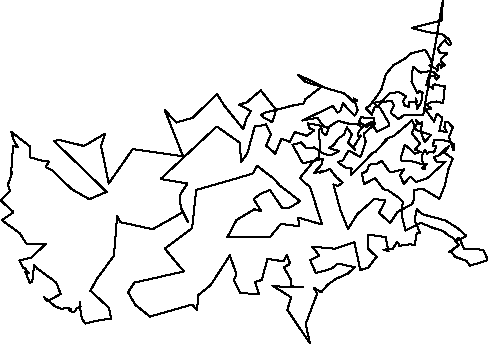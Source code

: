 unitsize(0.001cm);
draw((7810,6053)--(7798,5709));
draw((7798,5709)--(7264,5575));
draw((7264,5575)--(7324,5560));
draw((7324,5560)--(7547,5503));
draw((7547,5503)--(7744,5476));
draw((7744,5476)--(7821,5457));
draw((7821,5457)--(7874,5405));
draw((7874,5405)--(7883,5408));
draw((7883,5408)--(7927,5365));
draw((7927,5365)--(7962,5287));
draw((7962,5287)--(7913,5280));
draw((7913,5280)--(7848,5358));
draw((7848,5358)--(7802,5317));
draw((7802,5317)--(7724,5210));
draw((7724,5210)--(7759,5143));
draw((7759,5143)--(7890,5130));
draw((7890,5130)--(7790,5038));
draw((7790,5038)--(7772,4989));
draw((7772,4989)--(7846,4923));
draw((7846,4923)--(7777,4869));
draw((7777,4869)--(7783,4912));
draw((7783,4912)--(7744,4933));
draw((7744,4933)--(7716,4909));
draw((7716,4909)--(7726,4833));
draw((7726,4833)--(7702,4815));
draw((7702,4815)--(7700,4854));
draw((7700,4854)--(7576,4915));
draw((7576,4915)--(7622,4917));
draw((7622,4917)--(7606,5009));
draw((7606,5009)--(7503,5191));
draw((7503,5191)--(7254,5129));
draw((7254,5129)--(7142,5032));
draw((7142,5032)--(6937,4917));
draw((6937,4917)--(6806,4755));
draw((6806,4755)--(6735,4509));
draw((6735,4509)--(6670,4401));
draw((6670,4401)--(6524,4207));
draw((6524,4207)--(6450,4160));
draw((6450,4160)--(6488,4128));
draw((6488,4128)--(6557,4047));
draw((6557,4047)--(6607,4173));
draw((6607,4173)--(6660,4193));
draw((6660,4193)--(6868,4418));
draw((6868,4418)--(7037,4446));
draw((7037,4446)--(7160,4370));
draw((7160,4370)--(7111,4288));
draw((7111,4288)--(7128,4215));
draw((7128,4215)--(7216,4180));
draw((7216,4180)--(7207,4270));
draw((7207,4270)--(7360,4275));
draw((7360,4275)--(7333,4335));
draw((7333,4335)--(7349,4219));
draw((7349,4219)--(7355,4151));
draw((7355,4151)--(7432,4265));
draw((7432,4265)--(7443,4375));
draw((7443,4375)--(7458,4428));
draw((7458,4428)--(7399,4467));
draw((7399,4467)--(7364,4427));
draw((7364,4427)--(7338,4481));
draw((7338,4481)--(7259,4630));
draw((7259,4630)--(7267,4779));
draw((7267,4779)--(7295,4887));
draw((7295,4887)--(7417,4788));
draw((7417,4788)--(7583,4813));
draw((7583,4813)--(7654,4795));
draw((7654,4795)--(7698,4745));
draw((7698,4745)--(7752,4721));
draw((7752,4721)--(7692,4666));
draw((7692,4666)--(7673,4718));
draw((7673,4718)--(7617,4724));
draw((7617,4724)--(7570,4741));
draw((7570,4741)--(7547,4664));
draw((7547,4664)--(7520,4572));
draw((7520,4572)--(7647,4504));
draw((7647,4504)--(7631,4573));
draw((7631,4573)--(7674,4579));
draw((7674,4579)--(7679,4581));
draw((7679,4581)--(7832,4542));
draw((7832,4542)--(7848,4546));
draw((7848,4546)--(7817,4252));
draw((7817,4252)--(7698,4279));
draw((7698,4279)--(7613,4275));
draw((7613,4275)--(7554,4236));
draw((7554,4236)--(7534,4227));
draw((7534,4227)--(7549,4208));
draw((7549,4208)--(7542,4198));
draw((7542,4198)--(7601,4171));
draw((7601,4171)--(7604,4146));
draw((7604,4146)--(7541,4141));
draw((7541,4141)--(7506,4138));
draw((7506,4138)--(7562,4058));
draw((7562,4058)--(7660,3924));
draw((7660,3924)--(7705,4065));
draw((7705,4065)--(7805,3991));
draw((7805,3991)--(7750,3760));
draw((7750,3760)--(7879,3743));
draw((7879,3743)--(7841,3818));
draw((7841,3818)--(7844,3902));
draw((7844,3902)--(7872,3922));
draw((7872,3922)--(7909,3912));
draw((7909,3912)--(7988,3820));
draw((7988,3820)--(7922,3655));
draw((7922,3655)--(8001,3418));
draw((8001,3418)--(8013,3523));
draw((8013,3523)--(7906,3580));
draw((7906,3580)--(7803,3598));
draw((7803,3598)--(7667,3608));
draw((7667,3608)--(7633,3499));
draw((7633,3499)--(7696,3486));
draw((7696,3486)--(7654,3377));
draw((7654,3377)--(7582,3396));
draw((7582,3396)--(7533,3358));
draw((7533,3358)--(7494,3430));
draw((7494,3430)--(7475,3388));
draw((7475,3388)--(7452,3339));
draw((7452,3339)--(7453,3229));
draw((7453,3229)--(7503,3086));
draw((7503,3086)--(7440,3100));
draw((7440,3100)--(7532,3175));
draw((7532,3175)--(7434,3173));
draw((7434,3173)--(7299,3219));
draw((7299,3219)--(7082,3235));
draw((7082,3235)--(7076,3302));
draw((7076,3302)--(7141,3514));
draw((7141,3514)--(7199,3469));
draw((7199,3469)--(7316,3360));
draw((7316,3360)--(7422,3390));
draw((7422,3390)--(7321,3429));
draw((7321,3429)--(7408,3534));
draw((7408,3534)--(7370,3588));
draw((7370,3588)--(7331,3634));
draw((7331,3634)--(7262,3725));
draw((7262,3725)--(7351,3877));
draw((7351,3877)--(7345,3951));
draw((7345,3951)--(7388,3879));
draw((7388,3879)--(7449,3911));
draw((7449,3911)--(7423,3776));
draw((7423,3776)--(7429,3737));
draw((7429,3737)--(7492,3560));
draw((7492,3560)--(7603,3690));
draw((7603,3690)--(7342,3775));
draw((7342,3775)--(7271,3948));
draw((7271,3948)--(6958,3678));
draw((6958,3678)--(6798,3610));
draw((6798,3610)--(6833,3618));
draw((6833,3618)--(6713,3488));
draw((6713,3488)--(6623,3389));
draw((6623,3389)--(6570,3371));
draw((6570,3371)--(6402,3190));
draw((6402,3190)--(6190,2985));
draw((6190,2985)--(6204,3099));
draw((6204,3099)--(6113,3101));
draw((6113,3101)--(5960,3207));
draw((5960,3207)--(6050,3242));
draw((6050,3242)--(6148,3413));
draw((6148,3413)--(6360,3301));
draw((6360,3301)--(6453,3567));
draw((6453,3567)--(6426,3656));
draw((6426,3656)--(6427,3717));
draw((6427,3717)--(6621,3891));
draw((6621,3891)--(6602,3920));
draw((6602,3920)--(6454,3821));
draw((6454,3821)--(6567,3922));
draw((6567,3922)--(6376,3819));
draw((6376,3819)--(6340,3870));
draw((6340,3870)--(6150,3888));
draw((6150,3888)--(5964,3935));
draw((5964,3935)--(5926,3912));
draw((5926,3912)--(5778,3813));
draw((5778,3813)--(5706,3844));
draw((5706,3844)--(5427,3894));
draw((5427,3894)--(5457,3808));
draw((5457,3808)--(5541,3769));
draw((5541,3769)--(5417,3673));
draw((5417,3673)--(5207,3742));
draw((5207,3742)--(5111,3569));
draw((5111,3569)--(4965,3622));
draw((4965,3622)--(4857,3359));
draw((4857,3359)--(4694,3502));
draw((4694,3502)--(4780,3694));
draw((4780,3694)--(4694,3877));
draw((4694,3877)--(4574,3843));
draw((4574,3843)--(4496,3844));
draw((4496,3844)--(4364,3362));
draw((4364,3362)--(4252,3206));
draw((4252,3206)--(4232,3551));
draw((4232,3551)--(3824,3838));
draw((3824,3838)--(2835,2912));
draw((2835,2912)--(3307,2833));
draw((3307,2833)--(3174,2627));
draw((3174,2627)--(3189,2411));
draw((3189,2411)--(3319,2151));
draw((3319,2151)--(3233,2329));
draw((3233,2329)--(2694,2026));
draw((2694,2026)--(2126,2150));
draw((2126,2150)--(2067,2254));
draw((2067,2254)--(2011,1558));
draw((2011,1558)--(1721,1165));
draw((1721,1165)--(1595,942));
draw((1595,942)--(1926,636));
draw((1926,636)--(1961,445));
draw((1961,445)--(1790,429));
draw((1790,429)--(1503,362));
draw((1503,362)--(1443,459));
draw((1443,459)--(1415,628));
draw((1415,628)--(1406,750));
draw((1406,750)--(1422,658));
draw((1422,658)--(1361,637));
draw((1361,637)--(1322,580));
draw((1322,580)--(1276,559));
draw((1276,559)--(1253,580));
draw((1253,580)--(1212,603));
draw((1212,603)--(1254,617));
draw((1254,617)--(1249,600));
draw((1249,600)--(1213,633));
draw((1213,633)--(1082,625));
draw((1082,625)--(982,659));
draw((982,659)--(783,825));
draw((783,825)--(834,757));
draw((834,757)--(1072,883));
draw((1072,883)--(993,1084));
draw((993,1084)--(893,1161));
draw((893,1161)--(659,1331));
draw((659,1331)--(602,1395));
draw((602,1395)--(572,1108));
draw((572,1108)--(527,1077));
draw((527,1077)--(450,1274));
draw((450,1274)--(478,1256));
draw((478,1256)--(489,1254));
draw((489,1254)--(513,1247));
draw((513,1247)--(437,1344));
draw((437,1344)--(413,1338));
draw((413,1338)--(345,1476));
draw((345,1476)--(552,1526));
draw((552,1526)--(809,1766));
draw((809,1766)--(464,1773));
draw((464,1773)--(354,1950));
draw((354,1950)--(36,2185));
draw((36,2185)--(240,2327));
draw((240,2327)--(10,2537));
draw((10,2537)--(178,2702));
draw((178,2702)--(141,2814));
draw((141,2814)--(174,2901));
draw((174,2901)--(218,3031));
draw((218,3031)--(197,3021));
draw((197,3021)--(226,3415));
draw((226,3415)--(236,3494));
draw((236,3494)--(317,3476));
draw((317,3476)--(250,3578));
draw((250,3578)--(199,3743));
draw((199,3743)--(536,3481));
draw((536,3481)--(525,3297));
draw((525,3297)--(741,3235));
draw((741,3235)--(863,3219));
draw((863,3219)--(806,3123));
draw((806,3123)--(920,3065));
draw((920,3065)--(1263,2734));
draw((1263,2734)--(1575,2555));
draw((1575,2555)--(1882,2684));
draw((1882,2684)--(952,3583));
draw((952,3583)--(1047,3602));
draw((1047,3602)--(1482,3494));
draw((1482,3494)--(1851,3710));
draw((1851,3710)--(1784,3494));
draw((1784,3494)--(1918,2832));
draw((1918,2832)--(2342,3439));
draw((2342,3439)--(3229,3312));
draw((3229,3312)--(2906,4131));
draw((2906,4131)--(3108,3908));
draw((3108,3908)--(3396,3990));
draw((3396,3990)--(3832,4410));
draw((3832,4410)--(3950,4215));
draw((3950,4215)--(4293,3788));
draw((4293,3788)--(4342,3966));
draw((4342,3966)--(4427,4109));
draw((4427,4109)--(4217,4224));
draw((4217,4224)--(4354,4262));
draw((4354,4262)--(4602,4478));
draw((4602,4478)--(4606,4468));
draw((4606,4468)--(4871,4132));
draw((4871,4132)--(4806,3914));
draw((4806,3914)--(4655,3992));
draw((4655,3992)--(4607,4049));
draw((4607,4049)--(4634,4054));
draw((4634,4054)--(4679,4084));
draw((4679,4084)--(5168,4208));
draw((5168,4208)--(5356,4241));
draw((5356,4241)--(5385,4318));
draw((5385,4318)--(5685,4546));
draw((5685,4546)--(5259,4751));
draw((5259,4751)--(5387,4623));
draw((5387,4623)--(6058,4426));
draw((6058,4426)--(6139,4369));
draw((6139,4369)--(6241,4268));
draw((6241,4268)--(6304,4294));
draw((6304,4294)--(6237,4332));
draw((6237,4332)--(6312,4126));
draw((6312,4126)--(6259,4030));
draw((6259,4030)--(6123,4167));
draw((6123,4167)--(6051,4246));
draw((6051,4246)--(6008,4117));
draw((6008,4117)--(5955,4081));
draw((5955,4081)--(5871,4202));
draw((5871,4202)--(5543,4042));
draw((5543,4042)--(5336,3943));
draw((5336,3943)--(5597,3993));
draw((5597,3993)--(5720,3823));
draw((5720,3823)--(5803,3824));
draw((5803,3824)--(5751,3681));
draw((5751,3681)--(5678,3742));
draw((5678,3742)--(5671,3807));
draw((5671,3807)--(5621,3768));
draw((5621,3768)--(5649,3472));
draw((5649,3472)--(5619,3291));
draw((5619,3291)--(5539,3235));
draw((5539,3235)--(5291,2929));
draw((5291,2929)--(5350,2867));
draw((5350,2867)--(5470,2774));
draw((5470,2774)--(5681,2109));
draw((5681,2109)--(5260,2230));
draw((5260,2230)--(5277,2078));
draw((5277,2078)--(4996,2115));
draw((4996,2115)--(4959,2123));
draw((4959,2123)--(4759,1883));
draw((4759,1883)--(4012,1886));
draw((4012,1886)--(4174,2190));
draw((4174,2190)--(4488,2378));
draw((4488,2378)--(4612,2341));
draw((4612,2341)--(4476,2555));
draw((4476,2555)--(4584,2643));
draw((4584,2643)--(4763,2720));
draw((4763,2720)--(4973,2406));
draw((4973,2406)--(5117,2409));
draw((5117,2409)--(5296,2520));
draw((5296,2520)--(4929,2803));
draw((4929,2803)--(4898,2840));
draw((4898,2840)--(4831,2917));
draw((4831,2917)--(4537,3143));
draw((4537,3143)--(4458,3007));
draw((4458,3007)--(4196,2929));
draw((4196,2929)--(3461,2718));
draw((3461,2718)--(3390,2043));
draw((3390,2043)--(2908,1681));
draw((2908,1681)--(3245,1281));
draw((3245,1281)--(2372,1084));
draw((2372,1084)--(2260,913));
draw((2260,913)--(2384,695));
draw((2384,695)--(2647,485));
draw((2647,485)--(3390,698));
draw((3390,698)--(3477,599));
draw((3477,599)--(3499,863));
draw((3499,863)--(3719,1043));
draw((3719,1043)--(4056,1564));
draw((4056,1564)--(4170,1232));
draw((4170,1232)--(4125,1125));
draw((4125,1125)--(4244,896));
draw((4244,896)--(4569,886));
draw((4569,886)--(4500,1093));
draw((4500,1093)--(4619,1132));
draw((4619,1132)--(4719,1504));
draw((4719,1504)--(5005,1458));
draw((5005,1458)--(5060,1577));
draw((5060,1577)--(5114,1430));
draw((5114,1430)--(5098,1394));
draw((5098,1394)--(5068,1390));
draw((5068,1390)--(5010,1351));
draw((5010,1351)--(5139,1124));
draw((5139,1124)--(5140,1018));
draw((5140,1018)--(5344,1003));
draw((5344,1003)--(5069,998));
draw((5069,998)--(4805,1033));
draw((4805,1033)--(5136,825));
draw((5136,825)--(5070,605));
draw((5070,605)--(5469,10));
draw((5469,10)--(5393,355));
draw((5393,355)--(5596,892));
draw((5596,892)--(5532,998));
draw((5532,998)--(5666,914));
draw((5666,914)--(5788,1053));
draw((5788,1053)--(5930,1151));
draw((5930,1151)--(6136,1243));
draw((6136,1243)--(6258,1354));
draw((6258,1354)--(5964,1421));
draw((5964,1421)--(5840,1325));
draw((5840,1325)--(5571,1255));
draw((5571,1255)--(5472,1482));
draw((5472,1482)--(5637,1558));
draw((5637,1558)--(5506,1719));
draw((5506,1719)--(5914,1682));
draw((5914,1682)--(6252,1795));
draw((6252,1795)--(6359,1298));
draw((6359,1298)--(6379,1302));
draw((6379,1302)--(6378,1314));
draw((6378,1314)--(6494,1347));
draw((6494,1347)--(6621,1513));
draw((6621,1513)--(6651,1534));
draw((6651,1534)--(6496,1678));
draw((6496,1678)--(6493,1931));
draw((6493,1931)--(6803,1886));
draw((6803,1886)--(6826,1774));
draw((6826,1774)--(6854,1640));
draw((6854,1640)--(6765,1663));
draw((6765,1663)--(6932,1683));
draw((6932,1683)--(7004,1805));
draw((7004,1805)--(7046,1757));
draw((7046,1757)--(7035,1733));
draw((7035,1733)--(7240,1762));
draw((7240,1762)--(7218,1773));
draw((7218,1773)--(7314,1739));
draw((7314,1739)--(7352,1952));
draw((7352,1952)--(7416,1953));
draw((7416,1953)--(7315,2181));
draw((7315,2181)--(7351,2376));
draw((7351,2376)--(7448,2291));
draw((7448,2291)--(7856,2181));
draw((7856,2181)--(8080,2039));
draw((8080,2039)--(8229,1905));
draw((8229,1905)--(8080,1835));
draw((8080,1835)--(8063,1860));
draw((8063,1860)--(8101,1876));
draw((8101,1876)--(8184,1685));
draw((8184,1685)--(8525,1664));
draw((8525,1664)--(8594,1510));
draw((8594,1510)--(8605,1479));
draw((8605,1479)--(8292,1383));
draw((8292,1383)--(8228,1471));
draw((8228,1471)--(8038,1535));
draw((8038,1535)--(7973,1606));
draw((7973,1606)--(7985,1657));
draw((7985,1657)--(7926,1627));
draw((7926,1627)--(8098,1746));
draw((8098,1746)--(7989,1876));
draw((7989,1876)--(7905,1921));
draw((7905,1921)--(7822,1992));
draw((7822,1992)--(7643,2048));
draw((7643,2048)--(7418,2139));
draw((7418,2139)--(7152,2000));
draw((7152,2000)--(7087,2274));
draw((7087,2274)--(7104,2510));
draw((7104,2510)--(7049,2570));
draw((7049,2570)--(6848,2712));
draw((6848,2712)--(6766,2732));
draw((6766,2732)--(6617,2928));
draw((6617,2928)--(6422,2820));
draw((6422,2820)--(6387,3008));
draw((6387,3008)--(6468,3050));
draw((6468,3050)--(6518,3165));
draw((6518,3165)--(6656,3181));
draw((6656,3181)--(6731,3234));
draw((6731,3234)--(6881,3029));
draw((6881,3029)--(7131,3081));
draw((7131,3081)--(7055,2981));
draw((7055,2981)--(7125,2823));
draw((7125,2823)--(7238,2957));
draw((7238,2957)--(7346,2858));
draw((7346,2858)--(7543,2929));
draw((7543,2929)--(7715,3086));
draw((7715,3086)--(7861,3216));
draw((7861,3216)--(7695,3220));
draw((7695,3220)--(7657,3301));
draw((7657,3301)--(7747,3329));
draw((7747,3329)--(7919,3496));
draw((7919,3496)--(7838,3375));
draw((7838,3375)--(7989,3271));
draw((7989,3271)--(7909,3080));
draw((7909,3080)--(7851,2809));
draw((7851,2809)--(7753,2564));
draw((7753,2564)--(7458,2741));
draw((7458,2741)--(7309,2717));
draw((7309,2717)--(7304,2550));
draw((7304,2550)--(7267,2466));
draw((7267,2466)--(7015,2333));
draw((7015,2333)--(6885,2138));
draw((6885,2138)--(6686,2312));
draw((6686,2312)--(6800,2532));
draw((6800,2532)--(6597,2563));
draw((6597,2563)--(6547,2506));
draw((6547,2506)--(6307,2295));
draw((6307,2295)--(6139,2032));
draw((6139,2032)--(6007,2359));
draw((6007,2359)--(5881,2817));
draw((5881,2817)--(5963,2789));
draw((5963,2789)--(6044,2848));
draw((6044,2848)--(5930,2948));
draw((5930,2948)--(5821,3086));
draw((5821,3086)--(5650,3023));
draw((5650,3023)--(5677,3049));
draw((5677,3049)--(5531,3011));
draw((5531,3011)--(5679,3171));
draw((5679,3171)--(5697,3269));
draw((5697,3269)--(5342,3188));
draw((5342,3188)--(5160,3517));
draw((5160,3517)--(5315,3557));
draw((5315,3557)--(5316,3554));
draw((5316,3554)--(5400,3461));
draw((5400,3461)--(5540,3468));
draw((5540,3468)--(5719,3352));
draw((5719,3352)--(5841,3328));
draw((5841,3328)--(5987,3402));
draw((5987,3402)--(5796,3459));
draw((5796,3459)--(5887,3508));
draw((5887,3508)--(5965,3624));
draw((5965,3624)--(6069,3695));
draw((6069,3695)--(6120,3821));
draw((6120,3821)--(6207,3700));
draw((6207,3700)--(6140,3558));
draw((6140,3558)--(6265,3426));
draw((6265,3426)--(6235,3471));
draw((6235,3471)--(6365,3679));
draw((6365,3679)--(6317,3673));
draw((6317,3673)--(6327,3745));
draw((6327,3745)--(6425,3867));
draw((6425,3867)--(6333,3909));
draw((6333,3909)--(6366,4002));
draw((6366,4002)--(6537,3982));
draw((6537,3982)--(6603,3982));
draw((6603,3982)--(6577,3858));
draw((6577,3858)--(6652,3742));
draw((6652,3742)--(6864,3854));
draw((6864,3854)--(6862,3892));
draw((6862,3892)--(6713,4154));
draw((6713,4154)--(6589,4256));
draw((6589,4256)--(6740,4282));
draw((6740,4282)--(6779,4273));
draw((6779,4273)--(6911,4296));
draw((6911,4296)--(6947,4209));
draw((6947,4209)--(6891,4075));
draw((6891,4075)--(7037,3965));
draw((7037,3965)--(7124,4039));
draw((7124,4039)--(7344,4046));
draw((7344,4046)--(7466,4037));
draw((7466,4037)--(7810,6053));
